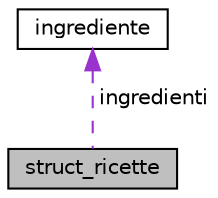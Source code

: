 digraph "struct_ricette"
{
  edge [fontname="Helvetica",fontsize="10",labelfontname="Helvetica",labelfontsize="10"];
  node [fontname="Helvetica",fontsize="10",shape=record];
  Node1 [label="struct_ricette",height=0.2,width=0.4,color="black", fillcolor="grey75", style="filled", fontcolor="black"];
  Node2 -> Node1 [dir="back",color="darkorchid3",fontsize="10",style="dashed",label=" ingredienti" ,fontname="Helvetica"];
  Node2 [label="ingrediente",height=0.2,width=0.4,color="black", fillcolor="white", style="filled",URL="$structingrediente.html"];
}
